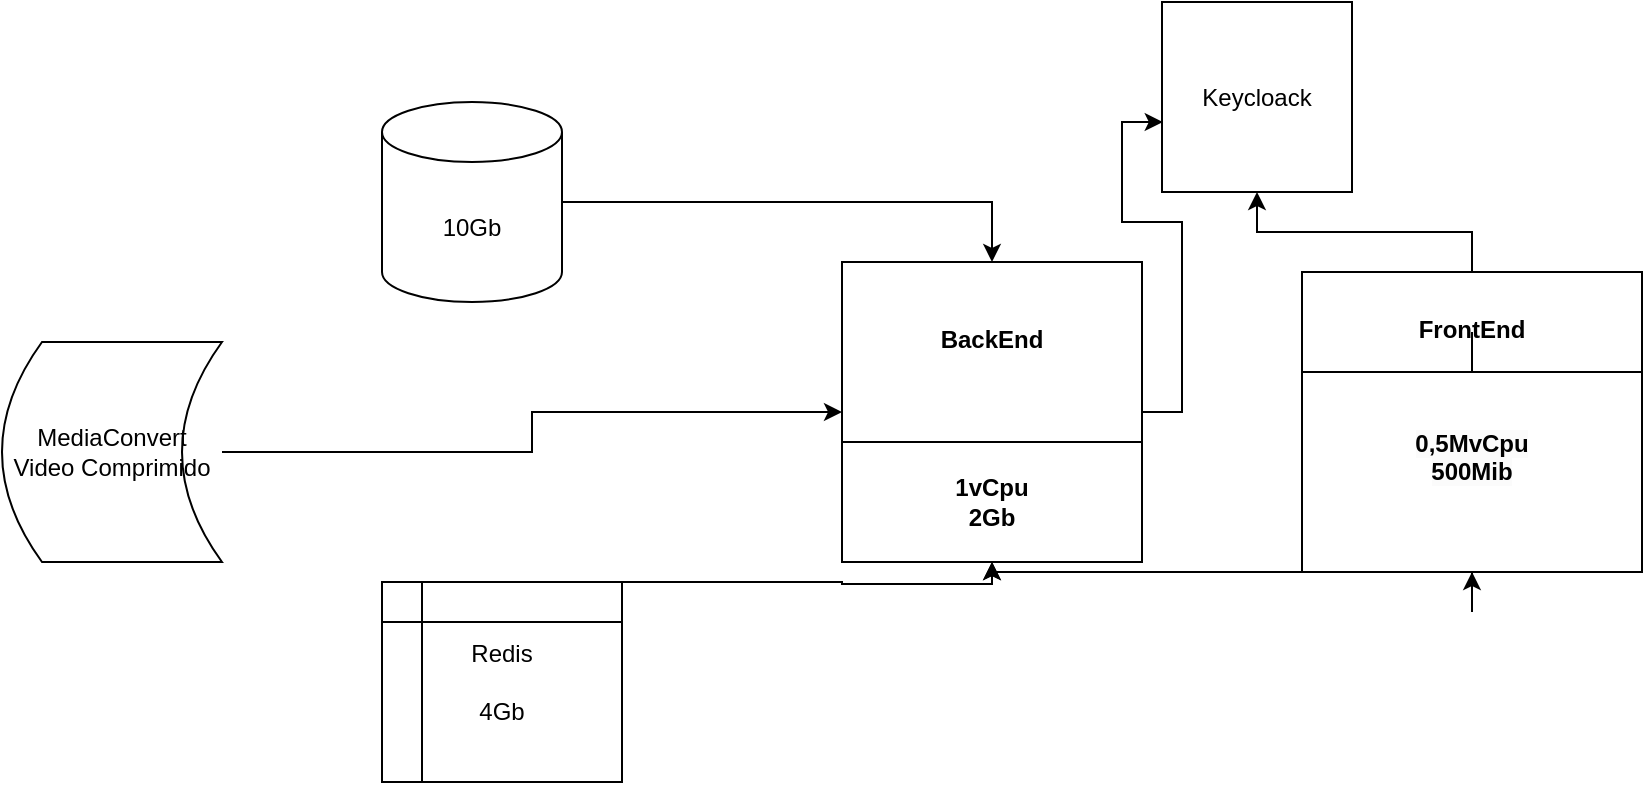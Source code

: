 <mxfile version="24.6.4" type="github">
  <diagram name="Page-1" id="edf60f1a-56cd-e834-aa8a-f176f3a09ee4">
    <mxGraphModel dx="1050" dy="522" grid="1" gridSize="10" guides="1" tooltips="1" connect="1" arrows="1" fold="1" page="1" pageScale="1" pageWidth="1100" pageHeight="850" background="none" math="0" shadow="0">
      <root>
        <mxCell id="0" />
        <mxCell id="1" parent="0" />
        <mxCell id="tx54o4nxtn3HcJFUPrep-18" style="edgeStyle=orthogonalEdgeStyle;rounded=0;orthogonalLoop=1;jettySize=auto;html=1;entryX=0;entryY=0.5;entryDx=0;entryDy=0;" edge="1" parent="1" source="tx54o4nxtn3HcJFUPrep-2" target="tx54o4nxtn3HcJFUPrep-6">
          <mxGeometry relative="1" as="geometry" />
        </mxCell>
        <mxCell id="tx54o4nxtn3HcJFUPrep-2" value="MediaConvert&lt;br&gt;Video Comprimido" style="whiteSpace=wrap;html=1;aspect=fixed;shape=dataStorage;fixedSize=1;" vertex="1" parent="1">
          <mxGeometry x="40" y="170" width="110" height="110" as="geometry" />
        </mxCell>
        <mxCell id="tx54o4nxtn3HcJFUPrep-15" style="edgeStyle=orthogonalEdgeStyle;rounded=0;orthogonalLoop=1;jettySize=auto;html=1;entryX=0.5;entryY=0;entryDx=0;entryDy=0;" edge="1" parent="1" source="tx54o4nxtn3HcJFUPrep-3" target="tx54o4nxtn3HcJFUPrep-6">
          <mxGeometry relative="1" as="geometry" />
        </mxCell>
        <mxCell id="tx54o4nxtn3HcJFUPrep-3" value="10Gb" style="shape=cylinder3;whiteSpace=wrap;html=1;boundedLbl=1;backgroundOutline=1;size=15;" vertex="1" parent="1">
          <mxGeometry x="230" y="50" width="90" height="100" as="geometry" />
        </mxCell>
        <mxCell id="tx54o4nxtn3HcJFUPrep-16" style="edgeStyle=orthogonalEdgeStyle;rounded=0;orthogonalLoop=1;jettySize=auto;html=1;entryX=0.5;entryY=1;entryDx=0;entryDy=0;exitX=0.5;exitY=1;exitDx=0;exitDy=0;" edge="1" parent="1" source="tx54o4nxtn3HcJFUPrep-5" target="tx54o4nxtn3HcJFUPrep-6">
          <mxGeometry relative="1" as="geometry">
            <mxPoint x="570" y="320" as="targetPoint" />
            <Array as="points">
              <mxPoint x="535" y="285" />
            </Array>
          </mxGeometry>
        </mxCell>
        <mxCell id="tx54o4nxtn3HcJFUPrep-17" style="edgeStyle=orthogonalEdgeStyle;rounded=0;orthogonalLoop=1;jettySize=auto;html=1;entryX=0.5;entryY=1;entryDx=0;entryDy=0;" edge="1" parent="1" source="tx54o4nxtn3HcJFUPrep-4" target="tx54o4nxtn3HcJFUPrep-9">
          <mxGeometry relative="1" as="geometry">
            <mxPoint x="540" y="290" as="targetPoint" />
            <Array as="points">
              <mxPoint x="460" y="290" />
              <mxPoint x="460" y="291" />
              <mxPoint x="535" y="291" />
            </Array>
          </mxGeometry>
        </mxCell>
        <mxCell id="tx54o4nxtn3HcJFUPrep-4" value="Redis&lt;br&gt;&lt;br&gt;4Gb" style="shape=internalStorage;whiteSpace=wrap;html=1;backgroundOutline=1;" vertex="1" parent="1">
          <mxGeometry x="230" y="290" width="120" height="100" as="geometry" />
        </mxCell>
        <mxCell id="tx54o4nxtn3HcJFUPrep-21" style="edgeStyle=orthogonalEdgeStyle;rounded=0;orthogonalLoop=1;jettySize=auto;html=1;" edge="1" parent="1" source="tx54o4nxtn3HcJFUPrep-5" target="tx54o4nxtn3HcJFUPrep-19">
          <mxGeometry relative="1" as="geometry" />
        </mxCell>
        <mxCell id="tx54o4nxtn3HcJFUPrep-5" value="FrontEnd&#xa;" style="swimlane;startSize=70;" vertex="1" parent="1">
          <mxGeometry x="690" y="135" width="170" height="150" as="geometry">
            <mxRectangle x="250" y="360" width="50" height="90" as="alternateBounds" />
          </mxGeometry>
        </mxCell>
        <mxCell id="tx54o4nxtn3HcJFUPrep-14" style="edgeStyle=orthogonalEdgeStyle;rounded=0;orthogonalLoop=1;jettySize=auto;html=1;exitX=0.5;exitY=0;exitDx=0;exitDy=0;" edge="1" parent="tx54o4nxtn3HcJFUPrep-5" source="tx54o4nxtn3HcJFUPrep-11" target="tx54o4nxtn3HcJFUPrep-5">
          <mxGeometry relative="1" as="geometry" />
        </mxCell>
        <mxCell id="tx54o4nxtn3HcJFUPrep-11" value="&#xa;&lt;span style=&quot;color: rgb(0, 0, 0); font-family: Helvetica; font-size: 12px; font-style: normal; font-variant-ligatures: normal; font-variant-caps: normal; font-weight: 700; letter-spacing: normal; orphans: 2; text-align: center; text-indent: 0px; text-transform: none; widows: 2; word-spacing: 0px; -webkit-text-stroke-width: 0px; white-space: nowrap; background-color: rgb(251, 251, 251); text-decoration-thickness: initial; text-decoration-style: initial; text-decoration-color: initial; display: inline !important; float: none;&quot;&gt;0,5MvCpu&lt;/span&gt;&lt;br style=&quot;forced-color-adjust: none; padding: 0px; margin: 0px; color: rgb(0, 0, 0); font-family: Helvetica; font-size: 12px; font-style: normal; font-variant-ligatures: normal; font-variant-caps: normal; font-weight: 700; letter-spacing: normal; orphans: 2; text-align: center; text-indent: 0px; text-transform: none; widows: 2; word-spacing: 0px; -webkit-text-stroke-width: 0px; white-space: nowrap; background-color: rgb(251, 251, 251); text-decoration-thickness: initial; text-decoration-style: initial; text-decoration-color: initial;&quot;&gt;&lt;span style=&quot;color: rgb(0, 0, 0); font-family: Helvetica; font-size: 12px; font-style: normal; font-variant-ligatures: normal; font-variant-caps: normal; font-weight: 700; letter-spacing: normal; orphans: 2; text-align: center; text-indent: 0px; text-transform: none; widows: 2; word-spacing: 0px; -webkit-text-stroke-width: 0px; white-space: nowrap; background-color: rgb(251, 251, 251); text-decoration-thickness: initial; text-decoration-style: initial; text-decoration-color: initial; display: inline !important; float: none;&quot;&gt;500Mib&lt;/span&gt;&#xa;&#xa;" style="whiteSpace=wrap;html=1;" vertex="1" parent="tx54o4nxtn3HcJFUPrep-5">
          <mxGeometry y="50" width="170" height="100" as="geometry" />
        </mxCell>
        <mxCell id="tx54o4nxtn3HcJFUPrep-6" value="BackEnd&#xa;" style="swimlane;startSize=90;" vertex="1" parent="1">
          <mxGeometry x="460" y="130" width="150" height="150" as="geometry" />
        </mxCell>
        <mxCell id="tx54o4nxtn3HcJFUPrep-9" value="&lt;span style=&quot;font-weight: 700; text-wrap: nowrap;&quot;&gt;1vCpu&lt;/span&gt;&lt;br style=&quot;padding: 0px; margin: 0px; font-weight: 700; text-wrap: nowrap;&quot;&gt;&lt;span style=&quot;font-weight: 700; text-wrap: nowrap;&quot;&gt;2Gb&lt;/span&gt;" style="whiteSpace=wrap;html=1;" vertex="1" parent="tx54o4nxtn3HcJFUPrep-6">
          <mxGeometry y="90" width="150" height="60" as="geometry" />
        </mxCell>
        <mxCell id="tx54o4nxtn3HcJFUPrep-19" value="Keycloack" style="whiteSpace=wrap;html=1;aspect=fixed;" vertex="1" parent="1">
          <mxGeometry x="620" width="95" height="95" as="geometry" />
        </mxCell>
        <mxCell id="tx54o4nxtn3HcJFUPrep-20" style="edgeStyle=orthogonalEdgeStyle;rounded=0;orthogonalLoop=1;jettySize=auto;html=1;entryX=0.004;entryY=0.632;entryDx=0;entryDy=0;entryPerimeter=0;" edge="1" parent="1" source="tx54o4nxtn3HcJFUPrep-6" target="tx54o4nxtn3HcJFUPrep-19">
          <mxGeometry relative="1" as="geometry" />
        </mxCell>
      </root>
    </mxGraphModel>
  </diagram>
</mxfile>
